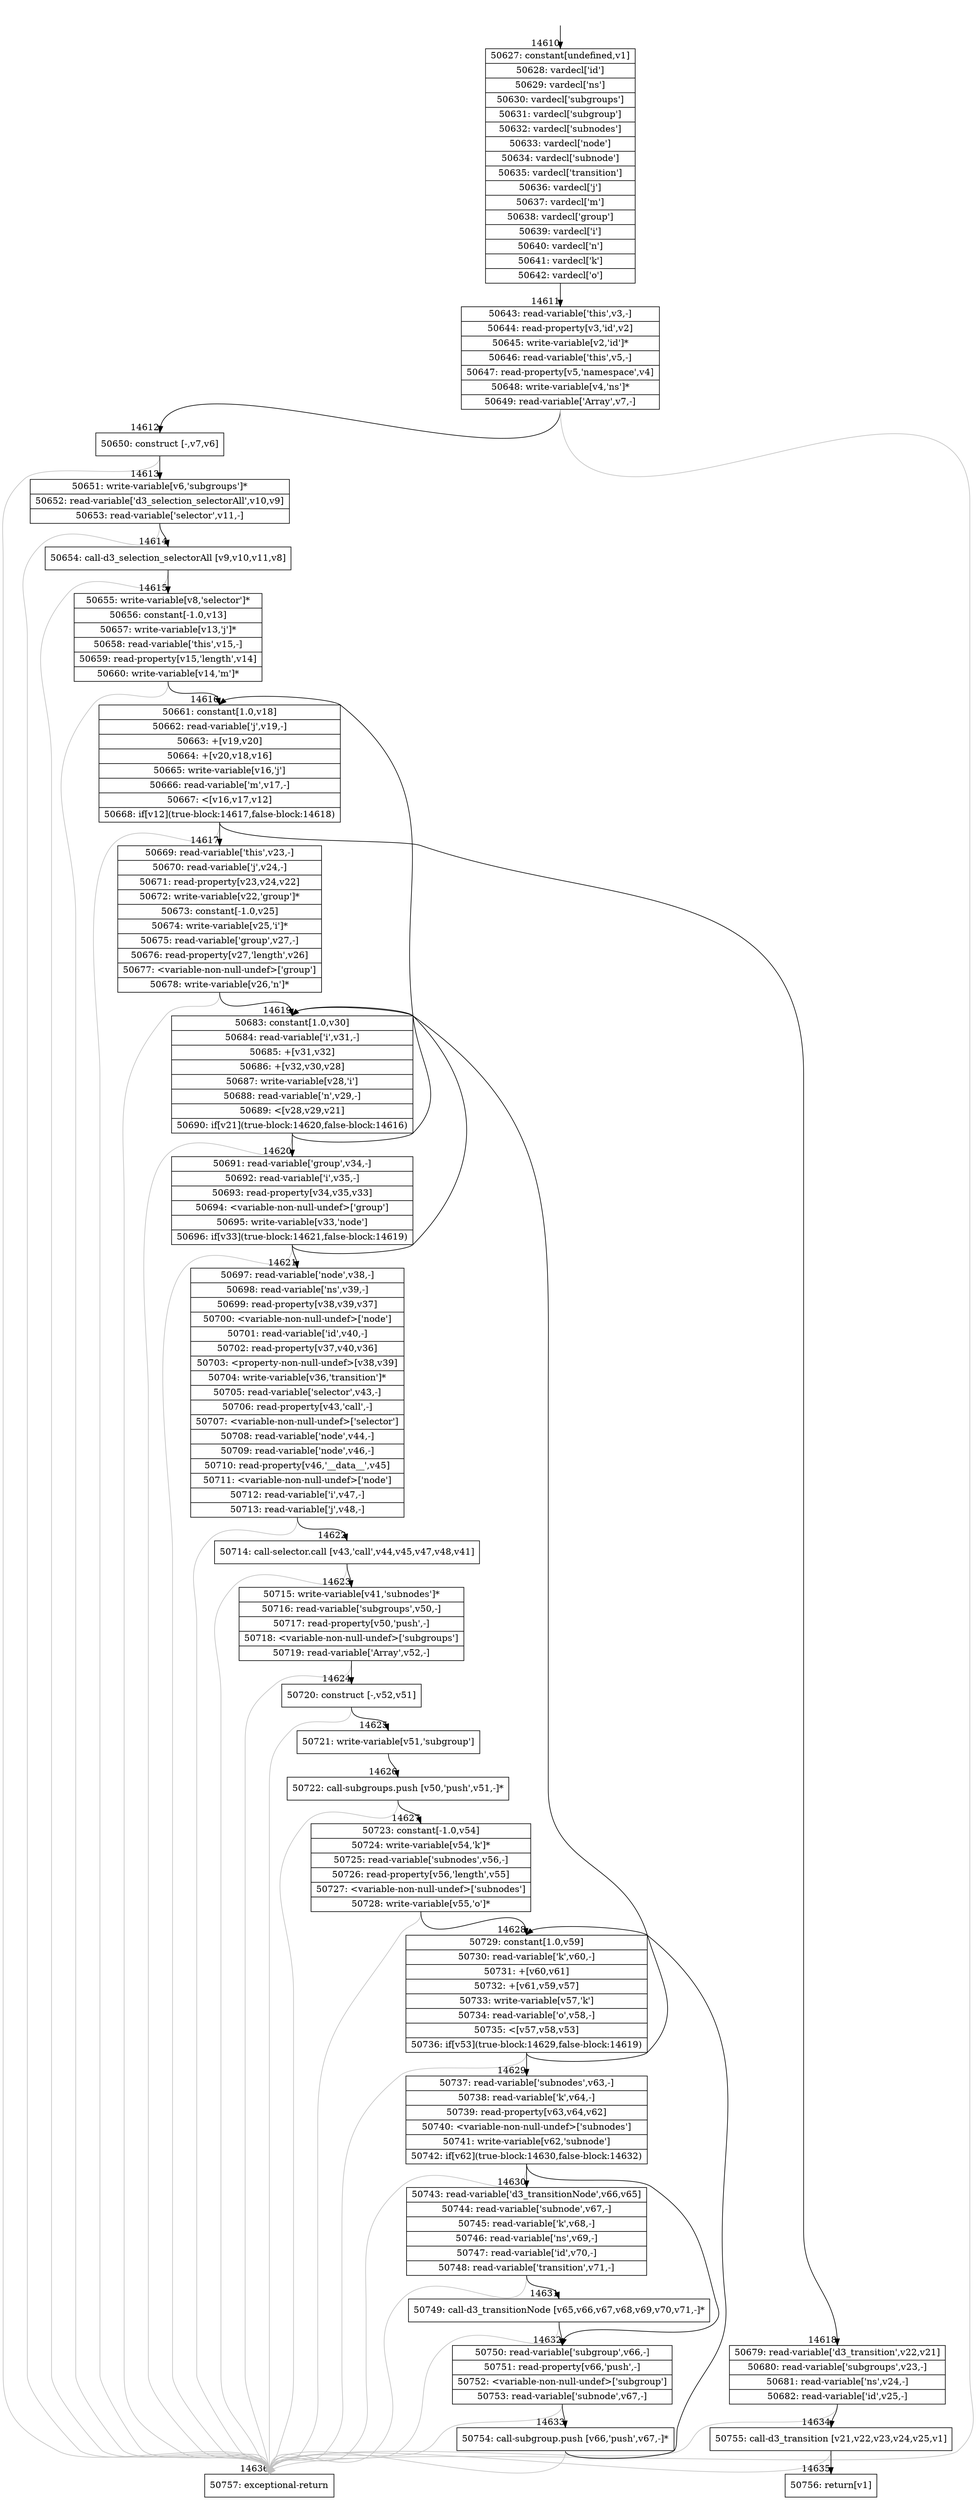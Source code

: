 digraph {
rankdir="TD"
BB_entry1357[shape=none,label=""];
BB_entry1357 -> BB14610 [tailport=s, headport=n, headlabel="    14610"]
BB14610 [shape=record label="{50627: constant[undefined,v1]|50628: vardecl['id']|50629: vardecl['ns']|50630: vardecl['subgroups']|50631: vardecl['subgroup']|50632: vardecl['subnodes']|50633: vardecl['node']|50634: vardecl['subnode']|50635: vardecl['transition']|50636: vardecl['j']|50637: vardecl['m']|50638: vardecl['group']|50639: vardecl['i']|50640: vardecl['n']|50641: vardecl['k']|50642: vardecl['o']}" ] 
BB14610 -> BB14611 [tailport=s, headport=n, headlabel="      14611"]
BB14611 [shape=record label="{50643: read-variable['this',v3,-]|50644: read-property[v3,'id',v2]|50645: write-variable[v2,'id']*|50646: read-variable['this',v5,-]|50647: read-property[v5,'namespace',v4]|50648: write-variable[v4,'ns']*|50649: read-variable['Array',v7,-]}" ] 
BB14611 -> BB14612 [tailport=s, headport=n, headlabel="      14612"]
BB14611 -> BB14636 [tailport=s, headport=n, color=gray, headlabel="      14636"]
BB14612 [shape=record label="{50650: construct [-,v7,v6]}" ] 
BB14612 -> BB14613 [tailport=s, headport=n, headlabel="      14613"]
BB14612 -> BB14636 [tailport=s, headport=n, color=gray]
BB14613 [shape=record label="{50651: write-variable[v6,'subgroups']*|50652: read-variable['d3_selection_selectorAll',v10,v9]|50653: read-variable['selector',v11,-]}" ] 
BB14613 -> BB14614 [tailport=s, headport=n, headlabel="      14614"]
BB14613 -> BB14636 [tailport=s, headport=n, color=gray]
BB14614 [shape=record label="{50654: call-d3_selection_selectorAll [v9,v10,v11,v8]}" ] 
BB14614 -> BB14615 [tailport=s, headport=n, headlabel="      14615"]
BB14614 -> BB14636 [tailport=s, headport=n, color=gray]
BB14615 [shape=record label="{50655: write-variable[v8,'selector']*|50656: constant[-1.0,v13]|50657: write-variable[v13,'j']*|50658: read-variable['this',v15,-]|50659: read-property[v15,'length',v14]|50660: write-variable[v14,'m']*}" ] 
BB14615 -> BB14616 [tailport=s, headport=n, headlabel="      14616"]
BB14615 -> BB14636 [tailport=s, headport=n, color=gray]
BB14616 [shape=record label="{50661: constant[1.0,v18]|50662: read-variable['j',v19,-]|50663: +[v19,v20]|50664: +[v20,v18,v16]|50665: write-variable[v16,'j']|50666: read-variable['m',v17,-]|50667: \<[v16,v17,v12]|50668: if[v12](true-block:14617,false-block:14618)}" ] 
BB14616 -> BB14617 [tailport=s, headport=n, headlabel="      14617"]
BB14616 -> BB14618 [tailport=s, headport=n, headlabel="      14618"]
BB14616 -> BB14636 [tailport=s, headport=n, color=gray]
BB14617 [shape=record label="{50669: read-variable['this',v23,-]|50670: read-variable['j',v24,-]|50671: read-property[v23,v24,v22]|50672: write-variable[v22,'group']*|50673: constant[-1.0,v25]|50674: write-variable[v25,'i']*|50675: read-variable['group',v27,-]|50676: read-property[v27,'length',v26]|50677: \<variable-non-null-undef\>['group']|50678: write-variable[v26,'n']*}" ] 
BB14617 -> BB14619 [tailport=s, headport=n, headlabel="      14619"]
BB14617 -> BB14636 [tailport=s, headport=n, color=gray]
BB14618 [shape=record label="{50679: read-variable['d3_transition',v22,v21]|50680: read-variable['subgroups',v23,-]|50681: read-variable['ns',v24,-]|50682: read-variable['id',v25,-]}" ] 
BB14618 -> BB14634 [tailport=s, headport=n, headlabel="      14634"]
BB14618 -> BB14636 [tailport=s, headport=n, color=gray]
BB14619 [shape=record label="{50683: constant[1.0,v30]|50684: read-variable['i',v31,-]|50685: +[v31,v32]|50686: +[v32,v30,v28]|50687: write-variable[v28,'i']|50688: read-variable['n',v29,-]|50689: \<[v28,v29,v21]|50690: if[v21](true-block:14620,false-block:14616)}" ] 
BB14619 -> BB14620 [tailport=s, headport=n, headlabel="      14620"]
BB14619 -> BB14616 [tailport=s, headport=n]
BB14619 -> BB14636 [tailport=s, headport=n, color=gray]
BB14620 [shape=record label="{50691: read-variable['group',v34,-]|50692: read-variable['i',v35,-]|50693: read-property[v34,v35,v33]|50694: \<variable-non-null-undef\>['group']|50695: write-variable[v33,'node']|50696: if[v33](true-block:14621,false-block:14619)}" ] 
BB14620 -> BB14621 [tailport=s, headport=n, headlabel="      14621"]
BB14620 -> BB14619 [tailport=s, headport=n]
BB14620 -> BB14636 [tailport=s, headport=n, color=gray]
BB14621 [shape=record label="{50697: read-variable['node',v38,-]|50698: read-variable['ns',v39,-]|50699: read-property[v38,v39,v37]|50700: \<variable-non-null-undef\>['node']|50701: read-variable['id',v40,-]|50702: read-property[v37,v40,v36]|50703: \<property-non-null-undef\>[v38,v39]|50704: write-variable[v36,'transition']*|50705: read-variable['selector',v43,-]|50706: read-property[v43,'call',-]|50707: \<variable-non-null-undef\>['selector']|50708: read-variable['node',v44,-]|50709: read-variable['node',v46,-]|50710: read-property[v46,'__data__',v45]|50711: \<variable-non-null-undef\>['node']|50712: read-variable['i',v47,-]|50713: read-variable['j',v48,-]}" ] 
BB14621 -> BB14622 [tailport=s, headport=n, headlabel="      14622"]
BB14621 -> BB14636 [tailport=s, headport=n, color=gray]
BB14622 [shape=record label="{50714: call-selector.call [v43,'call',v44,v45,v47,v48,v41]}" ] 
BB14622 -> BB14623 [tailport=s, headport=n, headlabel="      14623"]
BB14622 -> BB14636 [tailport=s, headport=n, color=gray]
BB14623 [shape=record label="{50715: write-variable[v41,'subnodes']*|50716: read-variable['subgroups',v50,-]|50717: read-property[v50,'push',-]|50718: \<variable-non-null-undef\>['subgroups']|50719: read-variable['Array',v52,-]}" ] 
BB14623 -> BB14624 [tailport=s, headport=n, headlabel="      14624"]
BB14623 -> BB14636 [tailport=s, headport=n, color=gray]
BB14624 [shape=record label="{50720: construct [-,v52,v51]}" ] 
BB14624 -> BB14625 [tailport=s, headport=n, headlabel="      14625"]
BB14624 -> BB14636 [tailport=s, headport=n, color=gray]
BB14625 [shape=record label="{50721: write-variable[v51,'subgroup']}" ] 
BB14625 -> BB14626 [tailport=s, headport=n, headlabel="      14626"]
BB14626 [shape=record label="{50722: call-subgroups.push [v50,'push',v51,-]*}" ] 
BB14626 -> BB14627 [tailport=s, headport=n, headlabel="      14627"]
BB14626 -> BB14636 [tailport=s, headport=n, color=gray]
BB14627 [shape=record label="{50723: constant[-1.0,v54]|50724: write-variable[v54,'k']*|50725: read-variable['subnodes',v56,-]|50726: read-property[v56,'length',v55]|50727: \<variable-non-null-undef\>['subnodes']|50728: write-variable[v55,'o']*}" ] 
BB14627 -> BB14628 [tailport=s, headport=n, headlabel="      14628"]
BB14627 -> BB14636 [tailport=s, headport=n, color=gray]
BB14628 [shape=record label="{50729: constant[1.0,v59]|50730: read-variable['k',v60,-]|50731: +[v60,v61]|50732: +[v61,v59,v57]|50733: write-variable[v57,'k']|50734: read-variable['o',v58,-]|50735: \<[v57,v58,v53]|50736: if[v53](true-block:14629,false-block:14619)}" ] 
BB14628 -> BB14629 [tailport=s, headport=n, headlabel="      14629"]
BB14628 -> BB14619 [tailport=s, headport=n]
BB14628 -> BB14636 [tailport=s, headport=n, color=gray]
BB14629 [shape=record label="{50737: read-variable['subnodes',v63,-]|50738: read-variable['k',v64,-]|50739: read-property[v63,v64,v62]|50740: \<variable-non-null-undef\>['subnodes']|50741: write-variable[v62,'subnode']|50742: if[v62](true-block:14630,false-block:14632)}" ] 
BB14629 -> BB14630 [tailport=s, headport=n, headlabel="      14630"]
BB14629 -> BB14632 [tailport=s, headport=n, headlabel="      14632"]
BB14629 -> BB14636 [tailport=s, headport=n, color=gray]
BB14630 [shape=record label="{50743: read-variable['d3_transitionNode',v66,v65]|50744: read-variable['subnode',v67,-]|50745: read-variable['k',v68,-]|50746: read-variable['ns',v69,-]|50747: read-variable['id',v70,-]|50748: read-variable['transition',v71,-]}" ] 
BB14630 -> BB14631 [tailport=s, headport=n, headlabel="      14631"]
BB14630 -> BB14636 [tailport=s, headport=n, color=gray]
BB14631 [shape=record label="{50749: call-d3_transitionNode [v65,v66,v67,v68,v69,v70,v71,-]*}" ] 
BB14631 -> BB14632 [tailport=s, headport=n]
BB14631 -> BB14636 [tailport=s, headport=n, color=gray]
BB14632 [shape=record label="{50750: read-variable['subgroup',v66,-]|50751: read-property[v66,'push',-]|50752: \<variable-non-null-undef\>['subgroup']|50753: read-variable['subnode',v67,-]}" ] 
BB14632 -> BB14633 [tailport=s, headport=n, headlabel="      14633"]
BB14632 -> BB14636 [tailport=s, headport=n, color=gray]
BB14633 [shape=record label="{50754: call-subgroup.push [v66,'push',v67,-]*}" ] 
BB14633 -> BB14628 [tailport=s, headport=n]
BB14633 -> BB14636 [tailport=s, headport=n, color=gray]
BB14634 [shape=record label="{50755: call-d3_transition [v21,v22,v23,v24,v25,v1]}" ] 
BB14634 -> BB14635 [tailport=s, headport=n, headlabel="      14635"]
BB14634 -> BB14636 [tailport=s, headport=n, color=gray]
BB14635 [shape=record label="{50756: return[v1]}" ] 
BB14636 [shape=record label="{50757: exceptional-return}" ] 
//#$~ 8670
}
